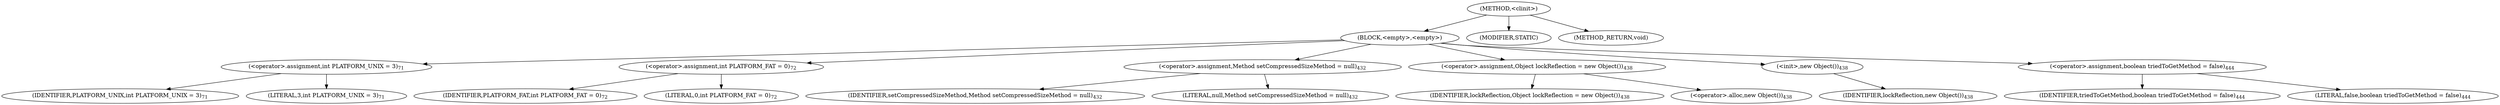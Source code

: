 digraph "&lt;clinit&gt;" {  
"968" [label = <(METHOD,&lt;clinit&gt;)> ]
"969" [label = <(BLOCK,&lt;empty&gt;,&lt;empty&gt;)> ]
"970" [label = <(&lt;operator&gt;.assignment,int PLATFORM_UNIX = 3)<SUB>71</SUB>> ]
"971" [label = <(IDENTIFIER,PLATFORM_UNIX,int PLATFORM_UNIX = 3)<SUB>71</SUB>> ]
"972" [label = <(LITERAL,3,int PLATFORM_UNIX = 3)<SUB>71</SUB>> ]
"973" [label = <(&lt;operator&gt;.assignment,int PLATFORM_FAT = 0)<SUB>72</SUB>> ]
"974" [label = <(IDENTIFIER,PLATFORM_FAT,int PLATFORM_FAT = 0)<SUB>72</SUB>> ]
"975" [label = <(LITERAL,0,int PLATFORM_FAT = 0)<SUB>72</SUB>> ]
"976" [label = <(&lt;operator&gt;.assignment,Method setCompressedSizeMethod = null)<SUB>432</SUB>> ]
"977" [label = <(IDENTIFIER,setCompressedSizeMethod,Method setCompressedSizeMethod = null)<SUB>432</SUB>> ]
"978" [label = <(LITERAL,null,Method setCompressedSizeMethod = null)<SUB>432</SUB>> ]
"979" [label = <(&lt;operator&gt;.assignment,Object lockReflection = new Object())<SUB>438</SUB>> ]
"980" [label = <(IDENTIFIER,lockReflection,Object lockReflection = new Object())<SUB>438</SUB>> ]
"981" [label = <(&lt;operator&gt;.alloc,new Object())<SUB>438</SUB>> ]
"982" [label = <(&lt;init&gt;,new Object())<SUB>438</SUB>> ]
"60" [label = <(IDENTIFIER,lockReflection,new Object())<SUB>438</SUB>> ]
"983" [label = <(&lt;operator&gt;.assignment,boolean triedToGetMethod = false)<SUB>444</SUB>> ]
"984" [label = <(IDENTIFIER,triedToGetMethod,boolean triedToGetMethod = false)<SUB>444</SUB>> ]
"985" [label = <(LITERAL,false,boolean triedToGetMethod = false)<SUB>444</SUB>> ]
"986" [label = <(MODIFIER,STATIC)> ]
"987" [label = <(METHOD_RETURN,void)> ]
  "968" -> "969" 
  "968" -> "986" 
  "968" -> "987" 
  "969" -> "970" 
  "969" -> "973" 
  "969" -> "976" 
  "969" -> "979" 
  "969" -> "982" 
  "969" -> "983" 
  "970" -> "971" 
  "970" -> "972" 
  "973" -> "974" 
  "973" -> "975" 
  "976" -> "977" 
  "976" -> "978" 
  "979" -> "980" 
  "979" -> "981" 
  "982" -> "60" 
  "983" -> "984" 
  "983" -> "985" 
}
